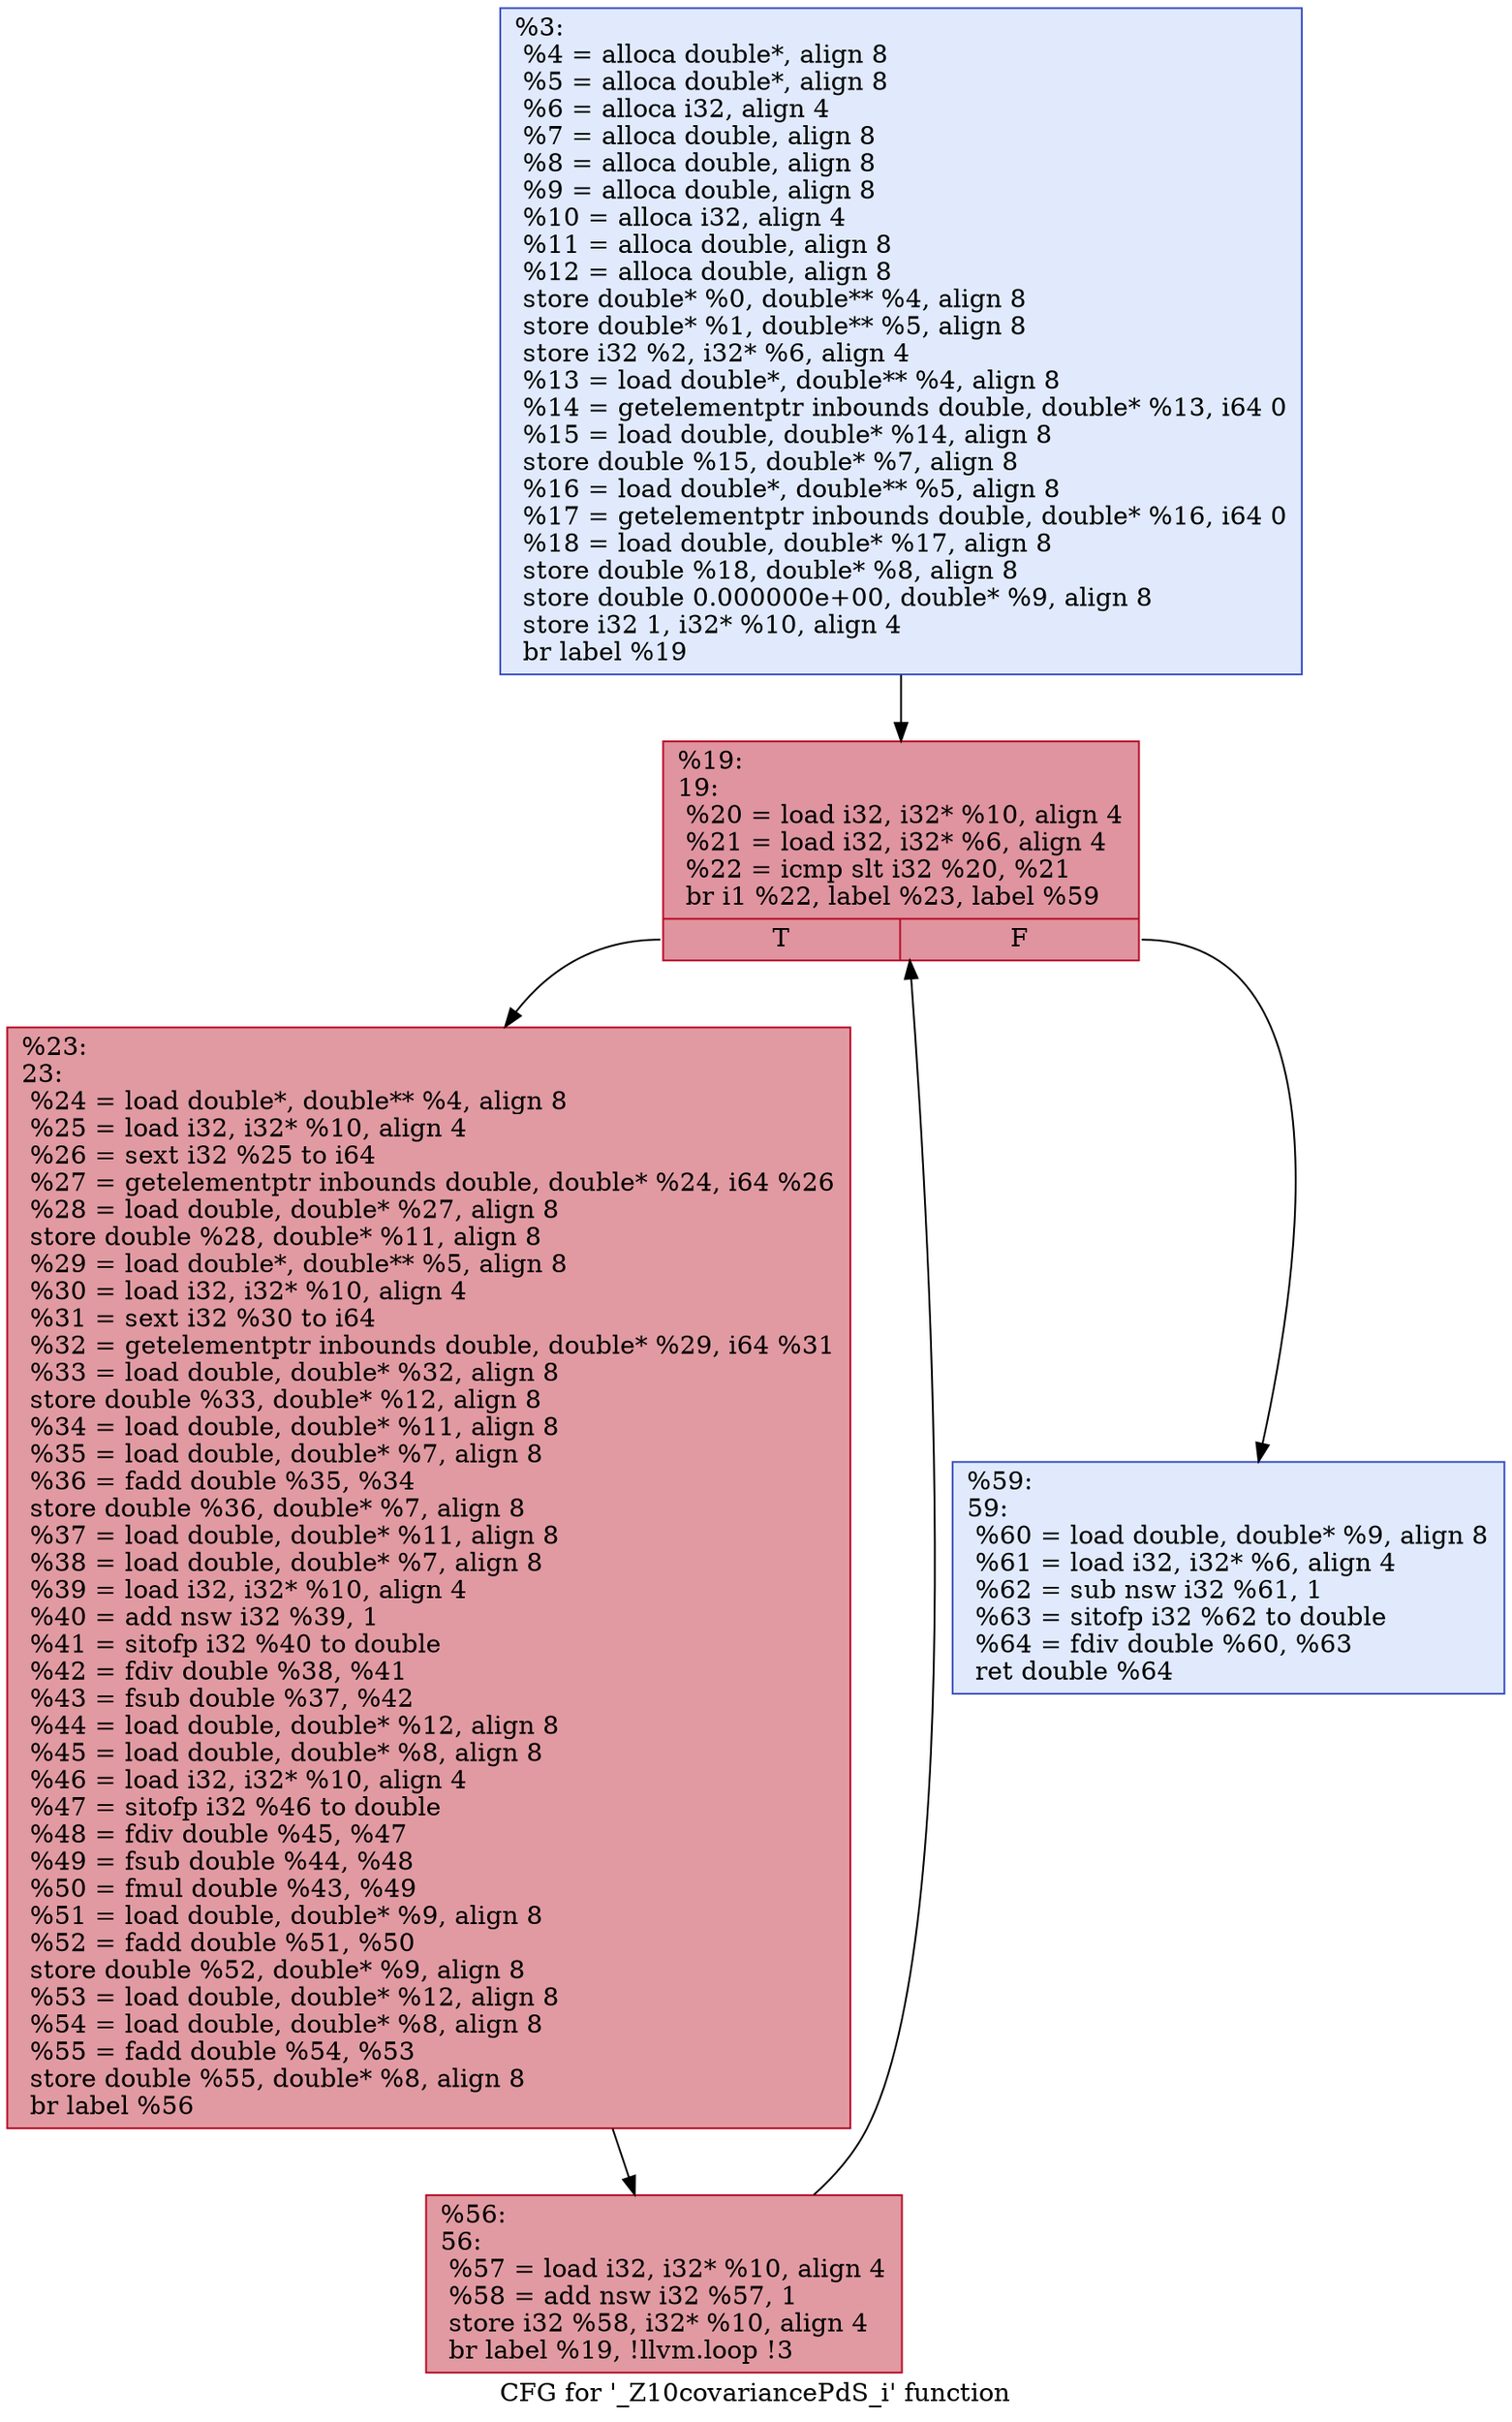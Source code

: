 digraph "CFG for '_Z10covariancePdS_i' function" {
	label="CFG for '_Z10covariancePdS_i' function";

	Node0x22df47f1d90 [shape=record,color="#3d50c3ff", style=filled, fillcolor="#b9d0f970",label="{%3:\l  %4 = alloca double*, align 8\l  %5 = alloca double*, align 8\l  %6 = alloca i32, align 4\l  %7 = alloca double, align 8\l  %8 = alloca double, align 8\l  %9 = alloca double, align 8\l  %10 = alloca i32, align 4\l  %11 = alloca double, align 8\l  %12 = alloca double, align 8\l  store double* %0, double** %4, align 8\l  store double* %1, double** %5, align 8\l  store i32 %2, i32* %6, align 4\l  %13 = load double*, double** %4, align 8\l  %14 = getelementptr inbounds double, double* %13, i64 0\l  %15 = load double, double* %14, align 8\l  store double %15, double* %7, align 8\l  %16 = load double*, double** %5, align 8\l  %17 = getelementptr inbounds double, double* %16, i64 0\l  %18 = load double, double* %17, align 8\l  store double %18, double* %8, align 8\l  store double 0.000000e+00, double* %9, align 8\l  store i32 1, i32* %10, align 4\l  br label %19\l}"];
	Node0x22df47f1d90 -> Node0x22df47f2010;
	Node0x22df47f2010 [shape=record,color="#b70d28ff", style=filled, fillcolor="#b70d2870",label="{%19:\l19:                                               \l  %20 = load i32, i32* %10, align 4\l  %21 = load i32, i32* %6, align 4\l  %22 = icmp slt i32 %20, %21\l  br i1 %22, label %23, label %59\l|{<s0>T|<s1>F}}"];
	Node0x22df47f2010:s0 -> Node0x22df47f0cb0;
	Node0x22df47f2010:s1 -> Node0x22df47f0a30;
	Node0x22df47f0cb0 [shape=record,color="#b70d28ff", style=filled, fillcolor="#bb1b2c70",label="{%23:\l23:                                               \l  %24 = load double*, double** %4, align 8\l  %25 = load i32, i32* %10, align 4\l  %26 = sext i32 %25 to i64\l  %27 = getelementptr inbounds double, double* %24, i64 %26\l  %28 = load double, double* %27, align 8\l  store double %28, double* %11, align 8\l  %29 = load double*, double** %5, align 8\l  %30 = load i32, i32* %10, align 4\l  %31 = sext i32 %30 to i64\l  %32 = getelementptr inbounds double, double* %29, i64 %31\l  %33 = load double, double* %32, align 8\l  store double %33, double* %12, align 8\l  %34 = load double, double* %11, align 8\l  %35 = load double, double* %7, align 8\l  %36 = fadd double %35, %34\l  store double %36, double* %7, align 8\l  %37 = load double, double* %11, align 8\l  %38 = load double, double* %7, align 8\l  %39 = load i32, i32* %10, align 4\l  %40 = add nsw i32 %39, 1\l  %41 = sitofp i32 %40 to double\l  %42 = fdiv double %38, %41\l  %43 = fsub double %37, %42\l  %44 = load double, double* %12, align 8\l  %45 = load double, double* %8, align 8\l  %46 = load i32, i32* %10, align 4\l  %47 = sitofp i32 %46 to double\l  %48 = fdiv double %45, %47\l  %49 = fsub double %44, %48\l  %50 = fmul double %43, %49\l  %51 = load double, double* %9, align 8\l  %52 = fadd double %51, %50\l  store double %52, double* %9, align 8\l  %53 = load double, double* %12, align 8\l  %54 = load double, double* %8, align 8\l  %55 = fadd double %54, %53\l  store double %55, double* %8, align 8\l  br label %56\l}"];
	Node0x22df47f0cb0 -> Node0x22df47f0fd0;
	Node0x22df47f0fd0 [shape=record,color="#b70d28ff", style=filled, fillcolor="#bb1b2c70",label="{%56:\l56:                                               \l  %57 = load i32, i32* %10, align 4\l  %58 = add nsw i32 %57, 1\l  store i32 %58, i32* %10, align 4\l  br label %19, !llvm.loop !3\l}"];
	Node0x22df47f0fd0 -> Node0x22df47f2010;
	Node0x22df47f0a30 [shape=record,color="#3d50c3ff", style=filled, fillcolor="#b9d0f970",label="{%59:\l59:                                               \l  %60 = load double, double* %9, align 8\l  %61 = load i32, i32* %6, align 4\l  %62 = sub nsw i32 %61, 1\l  %63 = sitofp i32 %62 to double\l  %64 = fdiv double %60, %63\l  ret double %64\l}"];
}
